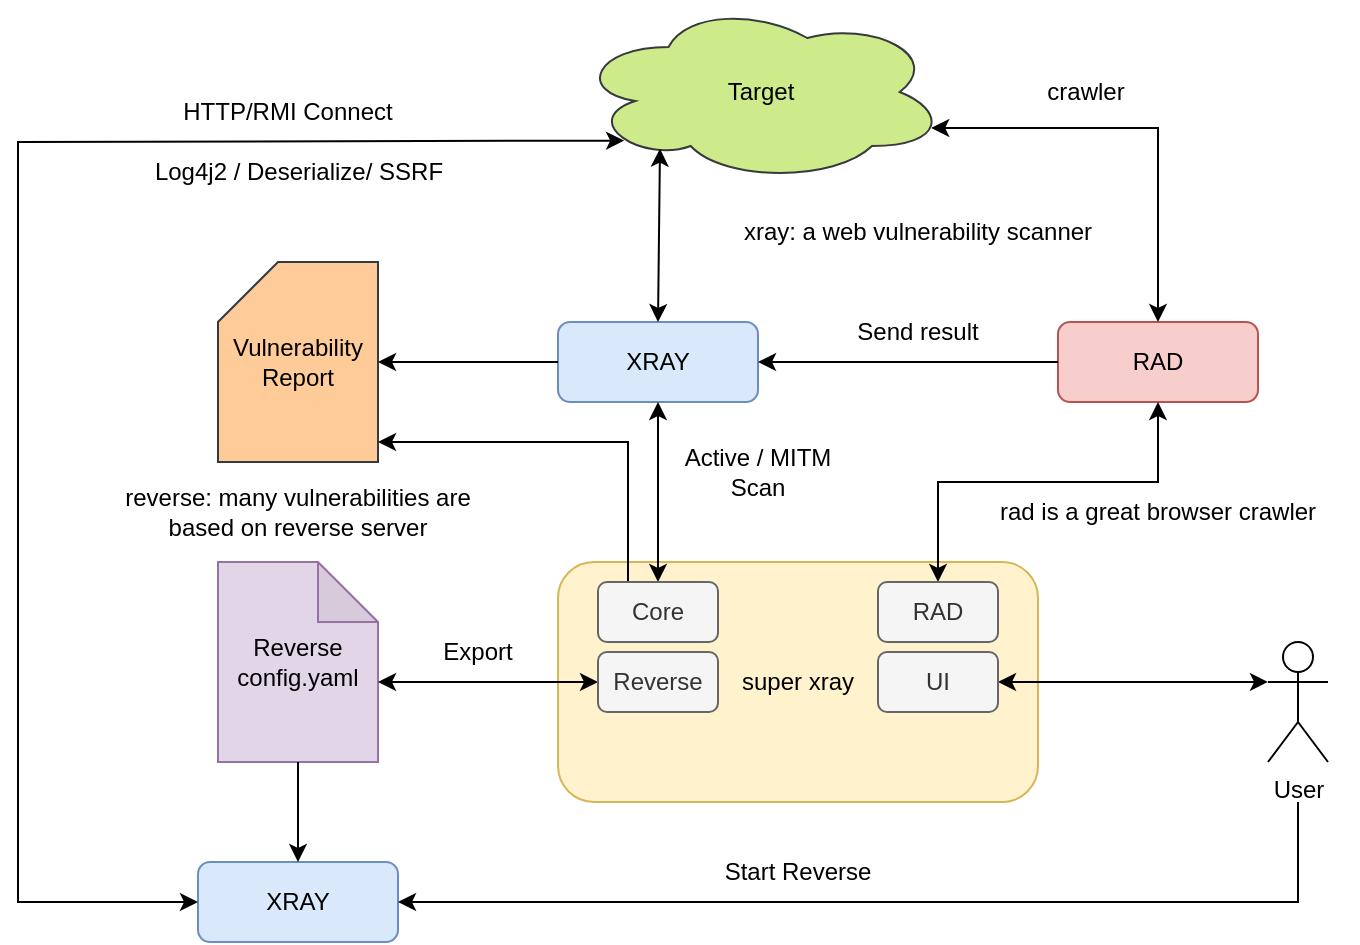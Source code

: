 <mxfile version="20.7.2" type="device"><diagram id="c0oF1wi5pi7Ns0MnvyFM" name="Page-1"><mxGraphModel dx="1771" dy="1840" grid="1" gridSize="10" guides="1" tooltips="1" connect="1" arrows="1" fold="1" page="1" pageScale="1" pageWidth="827" pageHeight="1169" math="0" shadow="0"><root><mxCell id="0"/><mxCell id="1" parent="0"/><mxCell id="WLlueSeeVDuHRQvyT5hz-1" value="XRAY" style="rounded=1;whiteSpace=wrap;html=1;fillColor=#dae8fc;strokeColor=#6c8ebf;" vertex="1" parent="1"><mxGeometry x="150" y="80" width="100" height="40" as="geometry"/></mxCell><mxCell id="WLlueSeeVDuHRQvyT5hz-2" value="super xray" style="rounded=1;whiteSpace=wrap;html=1;fillColor=#fff2cc;strokeColor=#d6b656;" vertex="1" parent="1"><mxGeometry x="150" y="200" width="240" height="120" as="geometry"/></mxCell><mxCell id="WLlueSeeVDuHRQvyT5hz-3" value="RAD" style="rounded=1;whiteSpace=wrap;html=1;fillColor=#f8cecc;strokeColor=#b85450;" vertex="1" parent="1"><mxGeometry x="400" y="80" width="100" height="40" as="geometry"/></mxCell><mxCell id="WLlueSeeVDuHRQvyT5hz-4" value="User" style="shape=umlActor;verticalLabelPosition=bottom;verticalAlign=top;html=1;outlineConnect=0;" vertex="1" parent="1"><mxGeometry x="505" y="240" width="30" height="60" as="geometry"/></mxCell><mxCell id="WLlueSeeVDuHRQvyT5hz-5" value="" style="endArrow=classic;startArrow=classic;html=1;rounded=0;entryX=0;entryY=0.333;entryDx=0;entryDy=0;entryPerimeter=0;" edge="1" parent="1" source="WLlueSeeVDuHRQvyT5hz-33" target="WLlueSeeVDuHRQvyT5hz-4"><mxGeometry width="50" height="50" relative="1" as="geometry"><mxPoint x="420" y="280" as="sourcePoint"/><mxPoint x="470" y="230" as="targetPoint"/></mxGeometry></mxCell><mxCell id="WLlueSeeVDuHRQvyT5hz-6" value="" style="endArrow=classic;startArrow=classic;html=1;rounded=0;exitX=0.5;exitY=0;exitDx=0;exitDy=0;entryX=0.5;entryY=1;entryDx=0;entryDy=0;" edge="1" parent="1" source="WLlueSeeVDuHRQvyT5hz-51" target="WLlueSeeVDuHRQvyT5hz-1"><mxGeometry width="50" height="50" relative="1" as="geometry"><mxPoint x="180" y="50" as="sourcePoint"/><mxPoint x="230" as="targetPoint"/></mxGeometry></mxCell><mxCell id="WLlueSeeVDuHRQvyT5hz-7" value="" style="endArrow=classic;startArrow=classic;html=1;rounded=0;entryX=0.5;entryY=1;entryDx=0;entryDy=0;" edge="1" parent="1" source="WLlueSeeVDuHRQvyT5hz-29" target="WLlueSeeVDuHRQvyT5hz-3"><mxGeometry width="50" height="50" relative="1" as="geometry"><mxPoint x="430" y="160" as="sourcePoint"/><mxPoint x="480" y="110" as="targetPoint"/><Array as="points"><mxPoint x="340" y="160"/><mxPoint x="450" y="160"/></Array></mxGeometry></mxCell><mxCell id="WLlueSeeVDuHRQvyT5hz-9" value="Reverse&lt;br&gt;config.yaml" style="shape=note;whiteSpace=wrap;html=1;backgroundOutline=1;darkOpacity=0.05;fillColor=#e1d5e7;strokeColor=#9673a6;" vertex="1" parent="1"><mxGeometry x="-20" y="200" width="80" height="100" as="geometry"/></mxCell><mxCell id="WLlueSeeVDuHRQvyT5hz-10" value="" style="endArrow=classic;startArrow=classic;html=1;rounded=0;entryX=0;entryY=0.5;entryDx=0;entryDy=0;" edge="1" parent="1" target="WLlueSeeVDuHRQvyT5hz-30"><mxGeometry width="50" height="50" relative="1" as="geometry"><mxPoint x="60" y="260" as="sourcePoint"/><mxPoint x="140" y="180" as="targetPoint"/></mxGeometry></mxCell><mxCell id="WLlueSeeVDuHRQvyT5hz-11" value="XRAY" style="rounded=1;whiteSpace=wrap;html=1;fillColor=#dae8fc;strokeColor=#6c8ebf;" vertex="1" parent="1"><mxGeometry x="-30" y="350" width="100" height="40" as="geometry"/></mxCell><mxCell id="WLlueSeeVDuHRQvyT5hz-14" value="Start Reverse" style="text;html=1;strokeColor=none;fillColor=none;align=center;verticalAlign=middle;whiteSpace=wrap;rounded=0;" vertex="1" parent="1"><mxGeometry x="220" y="340" width="100" height="30" as="geometry"/></mxCell><mxCell id="WLlueSeeVDuHRQvyT5hz-15" value="" style="endArrow=classic;html=1;rounded=0;exitX=0.5;exitY=1;exitDx=0;exitDy=0;exitPerimeter=0;entryX=0.5;entryY=0;entryDx=0;entryDy=0;" edge="1" parent="1" source="WLlueSeeVDuHRQvyT5hz-9" target="WLlueSeeVDuHRQvyT5hz-11"><mxGeometry width="50" height="50" relative="1" as="geometry"><mxPoint x="80" y="350" as="sourcePoint"/><mxPoint x="130" y="300" as="targetPoint"/></mxGeometry></mxCell><mxCell id="WLlueSeeVDuHRQvyT5hz-16" value="" style="endArrow=classic;html=1;rounded=0;entryX=1;entryY=0.5;entryDx=0;entryDy=0;" edge="1" parent="1" target="WLlueSeeVDuHRQvyT5hz-11"><mxGeometry width="50" height="50" relative="1" as="geometry"><mxPoint x="520" y="320" as="sourcePoint"/><mxPoint x="550" y="370" as="targetPoint"/><Array as="points"><mxPoint x="520" y="370"/></Array></mxGeometry></mxCell><mxCell id="WLlueSeeVDuHRQvyT5hz-17" value="Target" style="ellipse;shape=cloud;whiteSpace=wrap;html=1;fillColor=#cdeb8b;strokeColor=#36393d;" vertex="1" parent="1"><mxGeometry x="159" y="-80" width="185" height="90" as="geometry"/></mxCell><mxCell id="WLlueSeeVDuHRQvyT5hz-20" value="" style="endArrow=classic;startArrow=classic;html=1;rounded=0;exitX=0.5;exitY=0;exitDx=0;exitDy=0;entryX=0.96;entryY=0.7;entryDx=0;entryDy=0;entryPerimeter=0;" edge="1" parent="1" source="WLlueSeeVDuHRQvyT5hz-3" target="WLlueSeeVDuHRQvyT5hz-17"><mxGeometry width="50" height="50" relative="1" as="geometry"><mxPoint x="490" y="30" as="sourcePoint"/><mxPoint x="540" y="-20" as="targetPoint"/><Array as="points"><mxPoint x="450" y="-17"/></Array></mxGeometry></mxCell><mxCell id="WLlueSeeVDuHRQvyT5hz-24" value="" style="endArrow=classic;startArrow=classic;html=1;rounded=0;exitX=0.5;exitY=0;exitDx=0;exitDy=0;entryX=0.227;entryY=0.815;entryDx=0;entryDy=0;entryPerimeter=0;" edge="1" parent="1" source="WLlueSeeVDuHRQvyT5hz-1" target="WLlueSeeVDuHRQvyT5hz-17"><mxGeometry width="50" height="50" relative="1" as="geometry"><mxPoint x="140" y="40" as="sourcePoint"/><mxPoint x="200" as="targetPoint"/></mxGeometry></mxCell><mxCell id="WLlueSeeVDuHRQvyT5hz-26" value="&lt;span style=&quot;text-align: left;&quot;&gt;crawler&lt;/span&gt;" style="text;html=1;strokeColor=none;fillColor=none;align=center;verticalAlign=middle;whiteSpace=wrap;rounded=0;" vertex="1" parent="1"><mxGeometry x="384" y="-50" width="60" height="30" as="geometry"/></mxCell><mxCell id="WLlueSeeVDuHRQvyT5hz-27" value="" style="endArrow=classic;startArrow=classic;html=1;rounded=0;entryX=0;entryY=0.5;entryDx=0;entryDy=0;exitX=0.13;exitY=0.77;exitDx=0;exitDy=0;exitPerimeter=0;" edge="1" parent="1" source="WLlueSeeVDuHRQvyT5hz-17" target="WLlueSeeVDuHRQvyT5hz-11"><mxGeometry width="50" height="50" relative="1" as="geometry"><mxPoint x="120" y="-60" as="sourcePoint"/><mxPoint x="-60" y="320" as="targetPoint"/><Array as="points"><mxPoint x="-120" y="-10"/><mxPoint x="-120" y="370"/></Array></mxGeometry></mxCell><mxCell id="WLlueSeeVDuHRQvyT5hz-28" value="HTTP/RMI Connect" style="text;html=1;strokeColor=none;fillColor=none;align=center;verticalAlign=middle;whiteSpace=wrap;rounded=0;" vertex="1" parent="1"><mxGeometry x="-50" y="-40" width="130" height="30" as="geometry"/></mxCell><mxCell id="WLlueSeeVDuHRQvyT5hz-29" value="RAD" style="rounded=1;whiteSpace=wrap;html=1;fillColor=#f5f5f5;strokeColor=#666666;fontColor=#333333;" vertex="1" parent="1"><mxGeometry x="310" y="210" width="60" height="30" as="geometry"/></mxCell><mxCell id="WLlueSeeVDuHRQvyT5hz-30" value="Reverse" style="rounded=1;whiteSpace=wrap;html=1;fillColor=#f5f5f5;strokeColor=#666666;fontColor=#333333;" vertex="1" parent="1"><mxGeometry x="170" y="245" width="60" height="30" as="geometry"/></mxCell><mxCell id="WLlueSeeVDuHRQvyT5hz-33" value="UI" style="rounded=1;whiteSpace=wrap;html=1;fillColor=#f5f5f5;strokeColor=#666666;fontColor=#333333;" vertex="1" parent="1"><mxGeometry x="310" y="245" width="60" height="30" as="geometry"/></mxCell><mxCell id="WLlueSeeVDuHRQvyT5hz-43" value="&lt;span style=&quot;text-align: left;&quot;&gt;xray: a web vulnerability scanner&lt;/span&gt;" style="text;html=1;strokeColor=none;fillColor=none;align=center;verticalAlign=middle;whiteSpace=wrap;rounded=0;" vertex="1" parent="1"><mxGeometry x="230" y="20" width="200" height="30" as="geometry"/></mxCell><mxCell id="WLlueSeeVDuHRQvyT5hz-44" value="&lt;span style=&quot;text-align: left;&quot;&gt;rad is a great browser crawler&lt;/span&gt;" style="text;html=1;strokeColor=none;fillColor=none;align=center;verticalAlign=middle;whiteSpace=wrap;rounded=0;" vertex="1" parent="1"><mxGeometry x="350" y="160" width="200" height="30" as="geometry"/></mxCell><mxCell id="WLlueSeeVDuHRQvyT5hz-45" value="&lt;span style=&quot;text-align: left;&quot;&gt;reverse: many vulnerabilities are based on reverse server&lt;/span&gt;" style="text;html=1;strokeColor=none;fillColor=none;align=center;verticalAlign=middle;whiteSpace=wrap;rounded=0;" vertex="1" parent="1"><mxGeometry x="-80" y="160" width="200" height="30" as="geometry"/></mxCell><mxCell id="WLlueSeeVDuHRQvyT5hz-46" value="Log4j2 / Deserialize/ SSRF" style="text;html=1;strokeColor=none;fillColor=none;align=center;verticalAlign=middle;whiteSpace=wrap;rounded=0;" vertex="1" parent="1"><mxGeometry x="-62.5" y="-10" width="165" height="30" as="geometry"/></mxCell><mxCell id="WLlueSeeVDuHRQvyT5hz-47" value="Export" style="text;html=1;strokeColor=none;fillColor=none;align=center;verticalAlign=middle;whiteSpace=wrap;rounded=0;" vertex="1" parent="1"><mxGeometry x="80" y="230" width="60" height="30" as="geometry"/></mxCell><mxCell id="WLlueSeeVDuHRQvyT5hz-48" value="Vulnerability&lt;br&gt;Report" style="shape=card;whiteSpace=wrap;html=1;fillColor=#ffcc99;strokeColor=#36393d;" vertex="1" parent="1"><mxGeometry x="-20" y="50" width="80" height="100" as="geometry"/></mxCell><mxCell id="WLlueSeeVDuHRQvyT5hz-49" value="" style="endArrow=classic;html=1;rounded=0;exitX=0;exitY=0.5;exitDx=0;exitDy=0;" edge="1" parent="1" source="WLlueSeeVDuHRQvyT5hz-1" target="WLlueSeeVDuHRQvyT5hz-48"><mxGeometry width="50" height="50" relative="1" as="geometry"><mxPoint x="120" y="80" as="sourcePoint"/><mxPoint x="170" y="30" as="targetPoint"/></mxGeometry></mxCell><mxCell id="WLlueSeeVDuHRQvyT5hz-50" value="" style="endArrow=classic;html=1;rounded=0;exitX=0.25;exitY=0;exitDx=0;exitDy=0;" edge="1" parent="1" source="WLlueSeeVDuHRQvyT5hz-51"><mxGeometry width="50" height="50" relative="1" as="geometry"><mxPoint x="100" y="170" as="sourcePoint"/><mxPoint x="60" y="140" as="targetPoint"/><Array as="points"><mxPoint x="185" y="140"/><mxPoint x="120" y="140"/></Array></mxGeometry></mxCell><mxCell id="WLlueSeeVDuHRQvyT5hz-51" value="Core" style="rounded=1;whiteSpace=wrap;html=1;fillColor=#f5f5f5;strokeColor=#666666;fontColor=#333333;" vertex="1" parent="1"><mxGeometry x="170" y="210" width="60" height="30" as="geometry"/></mxCell><mxCell id="WLlueSeeVDuHRQvyT5hz-54" value="" style="endArrow=classic;html=1;rounded=0;exitX=0;exitY=0.5;exitDx=0;exitDy=0;entryX=1;entryY=0.5;entryDx=0;entryDy=0;" edge="1" parent="1" source="WLlueSeeVDuHRQvyT5hz-3" target="WLlueSeeVDuHRQvyT5hz-1"><mxGeometry width="50" height="50" relative="1" as="geometry"><mxPoint x="310" y="100" as="sourcePoint"/><mxPoint x="360" y="50" as="targetPoint"/></mxGeometry></mxCell><mxCell id="WLlueSeeVDuHRQvyT5hz-55" value="Send result" style="text;html=1;strokeColor=none;fillColor=none;align=center;verticalAlign=middle;whiteSpace=wrap;rounded=0;" vertex="1" parent="1"><mxGeometry x="290" y="70" width="80" height="30" as="geometry"/></mxCell><mxCell id="WLlueSeeVDuHRQvyT5hz-59" value="Active / MITM Scan" style="text;html=1;strokeColor=none;fillColor=none;align=center;verticalAlign=middle;whiteSpace=wrap;rounded=0;" vertex="1" parent="1"><mxGeometry x="210" y="140" width="80" height="30" as="geometry"/></mxCell></root></mxGraphModel></diagram></mxfile>